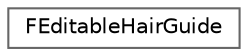 digraph "Graphical Class Hierarchy"
{
 // INTERACTIVE_SVG=YES
 // LATEX_PDF_SIZE
  bgcolor="transparent";
  edge [fontname=Helvetica,fontsize=10,labelfontname=Helvetica,labelfontsize=10];
  node [fontname=Helvetica,fontsize=10,shape=box,height=0.2,width=0.4];
  rankdir="LR";
  Node0 [id="Node000000",label="FEditableHairGuide",height=0.2,width=0.4,color="grey40", fillcolor="white", style="filled",URL="$d6/ddf/structFEditableHairGuide.html",tooltip=" "];
}
